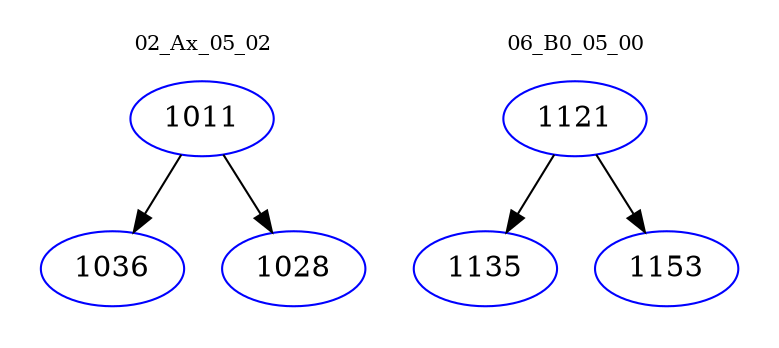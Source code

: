 digraph{
subgraph cluster_0 {
color = white
label = "02_Ax_05_02";
fontsize=10;
T0_1011 [label="1011", color="blue"]
T0_1011 -> T0_1036 [color="black"]
T0_1036 [label="1036", color="blue"]
T0_1011 -> T0_1028 [color="black"]
T0_1028 [label="1028", color="blue"]
}
subgraph cluster_1 {
color = white
label = "06_B0_05_00";
fontsize=10;
T1_1121 [label="1121", color="blue"]
T1_1121 -> T1_1135 [color="black"]
T1_1135 [label="1135", color="blue"]
T1_1121 -> T1_1153 [color="black"]
T1_1153 [label="1153", color="blue"]
}
}
